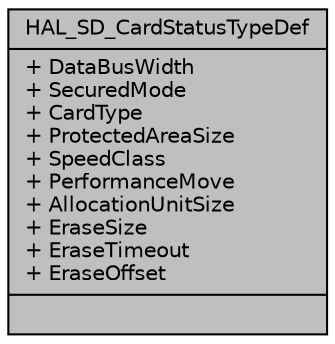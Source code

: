 digraph "HAL_SD_CardStatusTypeDef"
{
  edge [fontname="Helvetica",fontsize="10",labelfontname="Helvetica",labelfontsize="10"];
  node [fontname="Helvetica",fontsize="10",shape=record];
  Node1 [label="{HAL_SD_CardStatusTypeDef\n|+ DataBusWidth\l+ SecuredMode\l+ CardType\l+ ProtectedAreaSize\l+ SpeedClass\l+ PerformanceMove\l+ AllocationUnitSize\l+ EraseSize\l+ EraseTimeout\l+ EraseOffset\l|}",height=0.2,width=0.4,color="black", fillcolor="grey75", style="filled", fontcolor="black"];
}
